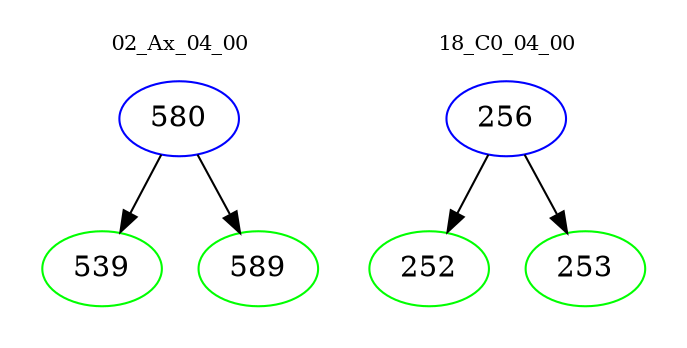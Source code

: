 digraph{
subgraph cluster_0 {
color = white
label = "02_Ax_04_00";
fontsize=10;
T0_580 [label="580", color="blue"]
T0_580 -> T0_539 [color="black"]
T0_539 [label="539", color="green"]
T0_580 -> T0_589 [color="black"]
T0_589 [label="589", color="green"]
}
subgraph cluster_1 {
color = white
label = "18_C0_04_00";
fontsize=10;
T1_256 [label="256", color="blue"]
T1_256 -> T1_252 [color="black"]
T1_252 [label="252", color="green"]
T1_256 -> T1_253 [color="black"]
T1_253 [label="253", color="green"]
}
}
